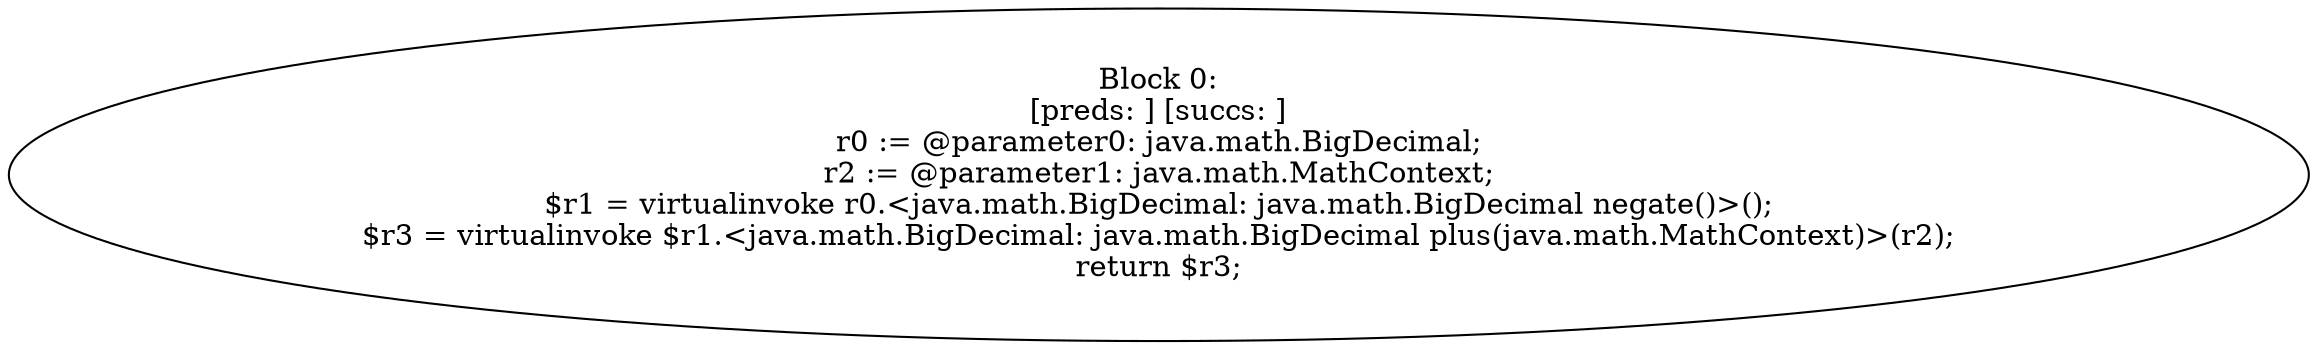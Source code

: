 digraph "unitGraph" {
    "Block 0:
[preds: ] [succs: ]
r0 := @parameter0: java.math.BigDecimal;
r2 := @parameter1: java.math.MathContext;
$r1 = virtualinvoke r0.<java.math.BigDecimal: java.math.BigDecimal negate()>();
$r3 = virtualinvoke $r1.<java.math.BigDecimal: java.math.BigDecimal plus(java.math.MathContext)>(r2);
return $r3;
"
}
